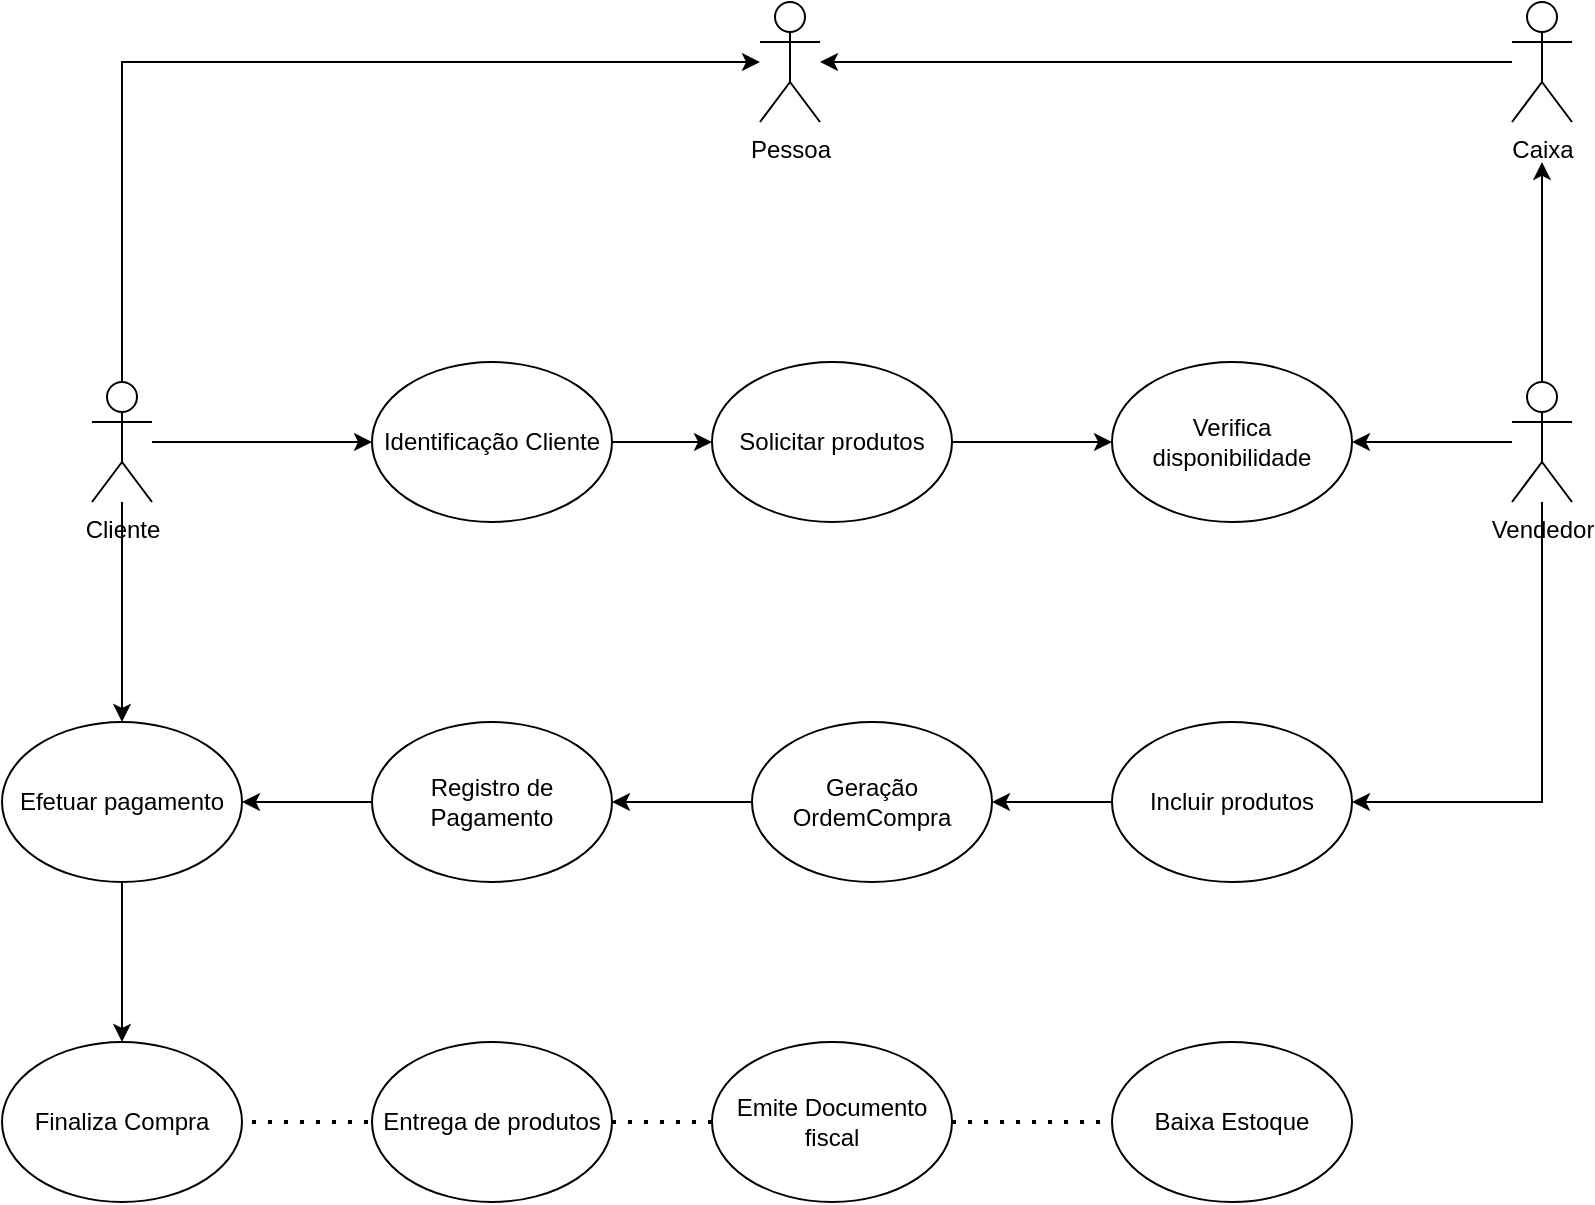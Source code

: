 <mxfile version="15.5.9" type="device"><diagram id="C5RBs43oDa-KdzZeNtuy" name="Page-1"><mxGraphModel dx="1422" dy="1874" grid="1" gridSize="10" guides="1" tooltips="1" connect="1" arrows="1" fold="1" page="1" pageScale="1" pageWidth="827" pageHeight="1169" math="0" shadow="0"><root><mxCell id="WIyWlLk6GJQsqaUBKTNV-0"/><mxCell id="WIyWlLk6GJQsqaUBKTNV-1" parent="WIyWlLk6GJQsqaUBKTNV-0"/><mxCell id="wNz5J8oPeJQigcyWIj4C-45" style="edgeStyle=orthogonalEdgeStyle;rounded=0;orthogonalLoop=1;jettySize=auto;html=1;" edge="1" parent="WIyWlLk6GJQsqaUBKTNV-1" source="wNz5J8oPeJQigcyWIj4C-0" target="wNz5J8oPeJQigcyWIj4C-13"><mxGeometry relative="1" as="geometry"/></mxCell><mxCell id="wNz5J8oPeJQigcyWIj4C-0" value="Caixa" style="shape=umlActor;verticalLabelPosition=bottom;verticalAlign=top;html=1;outlineConnect=0;" vertex="1" parent="WIyWlLk6GJQsqaUBKTNV-1"><mxGeometry x="790" y="-110" width="30" height="60" as="geometry"/></mxCell><mxCell id="wNz5J8oPeJQigcyWIj4C-40" style="edgeStyle=orthogonalEdgeStyle;rounded=0;orthogonalLoop=1;jettySize=auto;html=1;entryX=1;entryY=0.5;entryDx=0;entryDy=0;" edge="1" parent="WIyWlLk6GJQsqaUBKTNV-1" source="wNz5J8oPeJQigcyWIj4C-3" target="wNz5J8oPeJQigcyWIj4C-6"><mxGeometry relative="1" as="geometry"/></mxCell><mxCell id="wNz5J8oPeJQigcyWIj4C-3" value="Incluir produtos" style="ellipse;whiteSpace=wrap;html=1;" vertex="1" parent="WIyWlLk6GJQsqaUBKTNV-1"><mxGeometry x="590" y="250" width="120" height="80" as="geometry"/></mxCell><mxCell id="wNz5J8oPeJQigcyWIj4C-48" style="edgeStyle=orthogonalEdgeStyle;rounded=0;orthogonalLoop=1;jettySize=auto;html=1;" edge="1" parent="WIyWlLk6GJQsqaUBKTNV-1" source="wNz5J8oPeJQigcyWIj4C-6" target="wNz5J8oPeJQigcyWIj4C-8"><mxGeometry relative="1" as="geometry"/></mxCell><mxCell id="wNz5J8oPeJQigcyWIj4C-6" value="Geração OrdemCompra" style="ellipse;whiteSpace=wrap;html=1;" vertex="1" parent="WIyWlLk6GJQsqaUBKTNV-1"><mxGeometry x="410" y="250" width="120" height="80" as="geometry"/></mxCell><mxCell id="wNz5J8oPeJQigcyWIj4C-50" style="edgeStyle=orthogonalEdgeStyle;rounded=0;orthogonalLoop=1;jettySize=auto;html=1;entryX=1;entryY=0.5;entryDx=0;entryDy=0;" edge="1" parent="WIyWlLk6GJQsqaUBKTNV-1" source="wNz5J8oPeJQigcyWIj4C-8" target="wNz5J8oPeJQigcyWIj4C-9"><mxGeometry relative="1" as="geometry"/></mxCell><mxCell id="wNz5J8oPeJQigcyWIj4C-8" value="Registro de Pagamento" style="ellipse;whiteSpace=wrap;html=1;" vertex="1" parent="WIyWlLk6GJQsqaUBKTNV-1"><mxGeometry x="220" y="250" width="120" height="80" as="geometry"/></mxCell><mxCell id="wNz5J8oPeJQigcyWIj4C-52" style="edgeStyle=orthogonalEdgeStyle;rounded=0;orthogonalLoop=1;jettySize=auto;html=1;" edge="1" parent="WIyWlLk6GJQsqaUBKTNV-1" source="wNz5J8oPeJQigcyWIj4C-9" target="wNz5J8oPeJQigcyWIj4C-51"><mxGeometry relative="1" as="geometry"/></mxCell><mxCell id="wNz5J8oPeJQigcyWIj4C-9" value="Efetuar pagamento" style="ellipse;whiteSpace=wrap;html=1;" vertex="1" parent="WIyWlLk6GJQsqaUBKTNV-1"><mxGeometry x="35" y="250" width="120" height="80" as="geometry"/></mxCell><mxCell id="wNz5J8oPeJQigcyWIj4C-36" style="edgeStyle=orthogonalEdgeStyle;rounded=0;orthogonalLoop=1;jettySize=auto;html=1;entryX=0;entryY=0.5;entryDx=0;entryDy=0;" edge="1" parent="WIyWlLk6GJQsqaUBKTNV-1" source="wNz5J8oPeJQigcyWIj4C-11" target="wNz5J8oPeJQigcyWIj4C-34"><mxGeometry relative="1" as="geometry"/></mxCell><mxCell id="wNz5J8oPeJQigcyWIj4C-49" style="edgeStyle=orthogonalEdgeStyle;rounded=0;orthogonalLoop=1;jettySize=auto;html=1;" edge="1" parent="WIyWlLk6GJQsqaUBKTNV-1" source="wNz5J8oPeJQigcyWIj4C-11" target="wNz5J8oPeJQigcyWIj4C-9"><mxGeometry relative="1" as="geometry"/></mxCell><mxCell id="wNz5J8oPeJQigcyWIj4C-63" style="edgeStyle=orthogonalEdgeStyle;rounded=0;orthogonalLoop=1;jettySize=auto;html=1;" edge="1" parent="WIyWlLk6GJQsqaUBKTNV-1" source="wNz5J8oPeJQigcyWIj4C-11" target="wNz5J8oPeJQigcyWIj4C-13"><mxGeometry relative="1" as="geometry"><Array as="points"><mxPoint x="95" y="-80"/></Array></mxGeometry></mxCell><mxCell id="wNz5J8oPeJQigcyWIj4C-11" value="Cliente" style="shape=umlActor;verticalLabelPosition=bottom;verticalAlign=top;html=1;outlineConnect=0;" vertex="1" parent="WIyWlLk6GJQsqaUBKTNV-1"><mxGeometry x="80" y="80" width="30" height="60" as="geometry"/></mxCell><mxCell id="wNz5J8oPeJQigcyWIj4C-31" style="edgeStyle=orthogonalEdgeStyle;rounded=0;orthogonalLoop=1;jettySize=auto;html=1;" edge="1" parent="WIyWlLk6GJQsqaUBKTNV-1" source="wNz5J8oPeJQigcyWIj4C-12" target="wNz5J8oPeJQigcyWIj4C-29"><mxGeometry relative="1" as="geometry"/></mxCell><mxCell id="wNz5J8oPeJQigcyWIj4C-39" style="edgeStyle=orthogonalEdgeStyle;rounded=0;orthogonalLoop=1;jettySize=auto;html=1;entryX=1;entryY=0.5;entryDx=0;entryDy=0;" edge="1" parent="WIyWlLk6GJQsqaUBKTNV-1" source="wNz5J8oPeJQigcyWIj4C-12" target="wNz5J8oPeJQigcyWIj4C-3"><mxGeometry relative="1" as="geometry"><Array as="points"><mxPoint x="805" y="290"/></Array></mxGeometry></mxCell><mxCell id="wNz5J8oPeJQigcyWIj4C-46" style="edgeStyle=orthogonalEdgeStyle;rounded=0;orthogonalLoop=1;jettySize=auto;html=1;entryX=0.5;entryY=1.333;entryDx=0;entryDy=0;entryPerimeter=0;" edge="1" parent="WIyWlLk6GJQsqaUBKTNV-1" source="wNz5J8oPeJQigcyWIj4C-12" target="wNz5J8oPeJQigcyWIj4C-0"><mxGeometry relative="1" as="geometry"/></mxCell><mxCell id="wNz5J8oPeJQigcyWIj4C-12" value="Vendedor" style="shape=umlActor;verticalLabelPosition=bottom;verticalAlign=top;html=1;outlineConnect=0;" vertex="1" parent="WIyWlLk6GJQsqaUBKTNV-1"><mxGeometry x="790" y="80" width="30" height="60" as="geometry"/></mxCell><mxCell id="wNz5J8oPeJQigcyWIj4C-13" value="Pessoa" style="shape=umlActor;verticalLabelPosition=bottom;verticalAlign=top;html=1;outlineConnect=0;" vertex="1" parent="WIyWlLk6GJQsqaUBKTNV-1"><mxGeometry x="414" y="-110" width="30" height="60" as="geometry"/></mxCell><mxCell id="wNz5J8oPeJQigcyWIj4C-66" style="edgeStyle=orthogonalEdgeStyle;rounded=0;orthogonalLoop=1;jettySize=auto;html=1;entryX=0;entryY=0.5;entryDx=0;entryDy=0;" edge="1" parent="WIyWlLk6GJQsqaUBKTNV-1" source="wNz5J8oPeJQigcyWIj4C-20" target="wNz5J8oPeJQigcyWIj4C-29"><mxGeometry relative="1" as="geometry"/></mxCell><mxCell id="wNz5J8oPeJQigcyWIj4C-20" value="Solicitar produtos" style="ellipse;whiteSpace=wrap;html=1;" vertex="1" parent="WIyWlLk6GJQsqaUBKTNV-1"><mxGeometry x="390" y="70" width="120" height="80" as="geometry"/></mxCell><mxCell id="wNz5J8oPeJQigcyWIj4C-29" value="Verifica disponibilidade" style="ellipse;whiteSpace=wrap;html=1;" vertex="1" parent="WIyWlLk6GJQsqaUBKTNV-1"><mxGeometry x="590" y="70" width="120" height="80" as="geometry"/></mxCell><mxCell id="wNz5J8oPeJQigcyWIj4C-37" style="edgeStyle=orthogonalEdgeStyle;rounded=0;orthogonalLoop=1;jettySize=auto;html=1;" edge="1" parent="WIyWlLk6GJQsqaUBKTNV-1" source="wNz5J8oPeJQigcyWIj4C-34" target="wNz5J8oPeJQigcyWIj4C-20"><mxGeometry relative="1" as="geometry"/></mxCell><mxCell id="wNz5J8oPeJQigcyWIj4C-34" value="Identificação Cliente" style="ellipse;whiteSpace=wrap;html=1;" vertex="1" parent="WIyWlLk6GJQsqaUBKTNV-1"><mxGeometry x="220" y="70" width="120" height="80" as="geometry"/></mxCell><mxCell id="wNz5J8oPeJQigcyWIj4C-51" value="Finaliza Compra" style="ellipse;whiteSpace=wrap;html=1;" vertex="1" parent="WIyWlLk6GJQsqaUBKTNV-1"><mxGeometry x="35" y="410" width="120" height="80" as="geometry"/></mxCell><mxCell id="wNz5J8oPeJQigcyWIj4C-53" value="Baixa Estoque" style="ellipse;whiteSpace=wrap;html=1;" vertex="1" parent="WIyWlLk6GJQsqaUBKTNV-1"><mxGeometry x="590" y="410" width="120" height="80" as="geometry"/></mxCell><mxCell id="wNz5J8oPeJQigcyWIj4C-54" value="Emite Documento fiscal" style="ellipse;whiteSpace=wrap;html=1;" vertex="1" parent="WIyWlLk6GJQsqaUBKTNV-1"><mxGeometry x="390" y="410" width="120" height="80" as="geometry"/></mxCell><mxCell id="wNz5J8oPeJQigcyWIj4C-55" value="Entrega de produtos" style="ellipse;whiteSpace=wrap;html=1;" vertex="1" parent="WIyWlLk6GJQsqaUBKTNV-1"><mxGeometry x="220" y="410" width="120" height="80" as="geometry"/></mxCell><mxCell id="wNz5J8oPeJQigcyWIj4C-58" value="" style="endArrow=none;dashed=1;html=1;dashPattern=1 3;strokeWidth=2;rounded=0;entryX=0;entryY=0.5;entryDx=0;entryDy=0;exitX=1;exitY=0.5;exitDx=0;exitDy=0;" edge="1" parent="WIyWlLk6GJQsqaUBKTNV-1" source="wNz5J8oPeJQigcyWIj4C-54" target="wNz5J8oPeJQigcyWIj4C-53"><mxGeometry width="50" height="50" relative="1" as="geometry"><mxPoint x="590" y="560" as="sourcePoint"/><mxPoint x="640" y="510" as="targetPoint"/></mxGeometry></mxCell><mxCell id="wNz5J8oPeJQigcyWIj4C-59" value="" style="endArrow=none;dashed=1;html=1;dashPattern=1 3;strokeWidth=2;rounded=0;entryX=0;entryY=0.5;entryDx=0;entryDy=0;exitX=1;exitY=0.5;exitDx=0;exitDy=0;" edge="1" parent="WIyWlLk6GJQsqaUBKTNV-1" source="wNz5J8oPeJQigcyWIj4C-55" target="wNz5J8oPeJQigcyWIj4C-54"><mxGeometry width="50" height="50" relative="1" as="geometry"><mxPoint x="350" y="480" as="sourcePoint"/><mxPoint x="430" y="480" as="targetPoint"/></mxGeometry></mxCell><mxCell id="wNz5J8oPeJQigcyWIj4C-60" value="" style="endArrow=none;dashed=1;html=1;dashPattern=1 3;strokeWidth=2;rounded=0;entryX=0;entryY=0.5;entryDx=0;entryDy=0;" edge="1" parent="WIyWlLk6GJQsqaUBKTNV-1" target="wNz5J8oPeJQigcyWIj4C-55"><mxGeometry width="50" height="50" relative="1" as="geometry"><mxPoint x="160" y="450" as="sourcePoint"/><mxPoint x="240" y="490" as="targetPoint"/></mxGeometry></mxCell></root></mxGraphModel></diagram></mxfile>